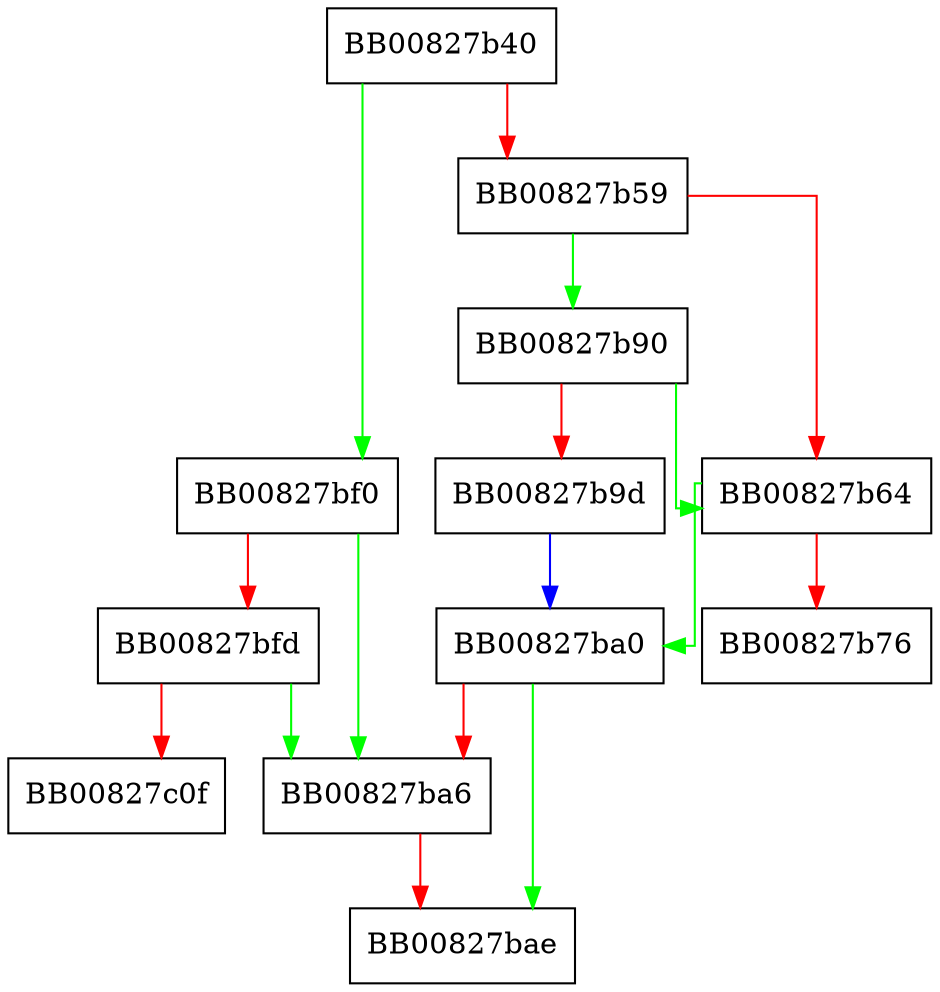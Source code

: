 digraph d2i_ocsp_nonce {
  node [shape="box"];
  graph [splines=ortho];
  BB00827b40 -> BB00827bf0 [color="green"];
  BB00827b40 -> BB00827b59 [color="red"];
  BB00827b59 -> BB00827b90 [color="green"];
  BB00827b59 -> BB00827b64 [color="red"];
  BB00827b64 -> BB00827ba0 [color="green"];
  BB00827b64 -> BB00827b76 [color="red"];
  BB00827b90 -> BB00827b64 [color="green"];
  BB00827b90 -> BB00827b9d [color="red"];
  BB00827b9d -> BB00827ba0 [color="blue"];
  BB00827ba0 -> BB00827bae [color="green"];
  BB00827ba0 -> BB00827ba6 [color="red"];
  BB00827ba6 -> BB00827bae [color="red"];
  BB00827bf0 -> BB00827ba6 [color="green"];
  BB00827bf0 -> BB00827bfd [color="red"];
  BB00827bfd -> BB00827ba6 [color="green"];
  BB00827bfd -> BB00827c0f [color="red"];
}